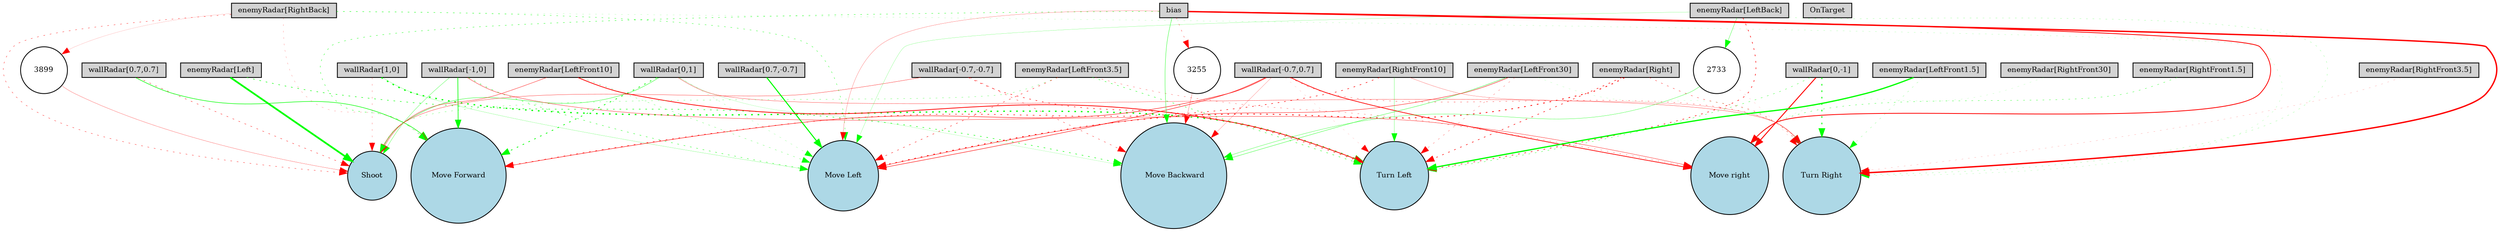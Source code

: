 digraph {
	node [fontsize=9 height=0.2 shape=circle width=0.2]
	"wallRadar[1,0]" [fillcolor=lightgray shape=box style=filled]
	"wallRadar[0,1]" [fillcolor=lightgray shape=box style=filled]
	"wallRadar[-1,0]" [fillcolor=lightgray shape=box style=filled]
	"wallRadar[0,-1]" [fillcolor=lightgray shape=box style=filled]
	"wallRadar[0.7,0.7]" [fillcolor=lightgray shape=box style=filled]
	"wallRadar[-0.7,0.7]" [fillcolor=lightgray shape=box style=filled]
	"wallRadar[-0.7,-0.7]" [fillcolor=lightgray shape=box style=filled]
	"wallRadar[0.7,-0.7]" [fillcolor=lightgray shape=box style=filled]
	"enemyRadar[RightBack]" [fillcolor=lightgray shape=box style=filled]
	"enemyRadar[LeftBack]" [fillcolor=lightgray shape=box style=filled]
	"enemyRadar[Right]" [fillcolor=lightgray shape=box style=filled]
	"enemyRadar[Left]" [fillcolor=lightgray shape=box style=filled]
	"enemyRadar[RightFront30]" [fillcolor=lightgray shape=box style=filled]
	"enemyRadar[LeftFront30]" [fillcolor=lightgray shape=box style=filled]
	"enemyRadar[RightFront10]" [fillcolor=lightgray shape=box style=filled]
	"enemyRadar[LeftFront10]" [fillcolor=lightgray shape=box style=filled]
	"enemyRadar[RightFront3.5]" [fillcolor=lightgray shape=box style=filled]
	"enemyRadar[LeftFront3.5]" [fillcolor=lightgray shape=box style=filled]
	"enemyRadar[RightFront1.5]" [fillcolor=lightgray shape=box style=filled]
	"enemyRadar[LeftFront1.5]" [fillcolor=lightgray shape=box style=filled]
	OnTarget [fillcolor=lightgray shape=box style=filled]
	bias [fillcolor=lightgray shape=box style=filled]
	Shoot [fillcolor=lightblue style=filled]
	"Move Forward" [fillcolor=lightblue style=filled]
	" Move Backward" [fillcolor=lightblue style=filled]
	"Move Left" [fillcolor=lightblue style=filled]
	"Move right" [fillcolor=lightblue style=filled]
	"Turn Left" [fillcolor=lightblue style=filled]
	"Turn Right" [fillcolor=lightblue style=filled]
	2733 [fillcolor=white style=filled]
	3255 [fillcolor=white style=filled]
	3899 [fillcolor=white style=filled]
	"enemyRadar[Right]" -> "Turn Right" [color=red penwidth=0.4013126986760309 style=dotted]
	"enemyRadar[LeftFront30]" -> "Turn Right" [color=green penwidth=0.11088672752596601 style=dotted]
	"wallRadar[-1,0]" -> "Move right" [color=red penwidth=0.38184669082373623 style=solid]
	"wallRadar[-0.7,0.7]" -> "Turn Left" [color=red penwidth=0.1028112738816562 style=dotted]
	"wallRadar[0,-1]" -> "Turn Left" [color=green penwidth=0.3651950867391057 style=dotted]
	bias -> "Turn Right" [color=red penwidth=1.6897357693453317 style=solid]
	"wallRadar[-0.7,-0.7]" -> "Turn Left" [color=red penwidth=0.6169120320564466 style=dotted]
	bias -> "Move Left" [color=red penwidth=0.20827357968237148 style=solid]
	"enemyRadar[LeftFront30]" -> "Turn Left" [color=red penwidth=0.2624854279089004 style=dotted]
	"enemyRadar[LeftFront1.5]" -> "Turn Right" [color=green penwidth=0.1854959982288478 style=dotted]
	"wallRadar[0.7,0.7]" -> Shoot [color=red penwidth=0.43987215269291957 style=dotted]
	"wallRadar[0,1]" -> " Move Backward" [color=green penwidth=0.126316626012823 style=solid]
	"wallRadar[0,1]" -> "Move Forward" [color=green penwidth=0.8925638211817409 style=dotted]
	"wallRadar[1,0]" -> "Turn Left" [color=green penwidth=1.5478138236794137 style=dotted]
	"wallRadar[1,0]" -> Shoot [color=red penwidth=0.22345150320319 style=dotted]
	bias -> " Move Backward" [color=green penwidth=0.3817307805042366 style=solid]
	"enemyRadar[LeftFront10]" -> "Move Left" [color=green penwidth=0.26211948542153707 style=dotted]
	"wallRadar[-1,0]" -> "Move Forward" [color=green penwidth=0.7739332151212499 style=solid]
	"enemyRadar[LeftFront10]" -> Shoot [color=red penwidth=0.3857881626568129 style=solid]
	"wallRadar[0,1]" -> "Move Left" [color=green penwidth=0.16257868201526476 style=dotted]
	bias -> "Move right" [color=red penwidth=0.9590618087628646 style=solid]
	"enemyRadar[LeftBack]" -> "Turn Left" [color=red penwidth=0.6901547573481874 style=dotted]
	"enemyRadar[RightFront30]" -> "Move right" [color=green penwidth=0.10690213531307102 style=dotted]
	"enemyRadar[RightFront1.5]" -> "Move right" [color=green penwidth=0.36555400853588815 style=dotted]
	"enemyRadar[LeftFront1.5]" -> "Turn Left" [color=green penwidth=1.5295242699376392 style=solid]
	"enemyRadar[LeftFront30]" -> " Move Backward" [color=green penwidth=0.3553880509915178 style=solid]
	"enemyRadar[RightFront3.5]" -> "Turn Right" [color=red penwidth=0.13949918919221418 style=dotted]
	"enemyRadar[LeftBack]" -> "Turn Right" [color=green penwidth=0.1746123870426198 style=dotted]
	"enemyRadar[LeftFront3.5]" -> Shoot [color=green penwidth=0.273141969162236 style=dotted]
	"wallRadar[-0.7,0.7]" -> " Move Backward" [color=red penwidth=0.17982631140590888 style=solid]
	"enemyRadar[RightBack]" -> "Move Left" [color=green penwidth=0.3889822964295382 style=dotted]
	"wallRadar[-1,0]" -> Shoot [color=green penwidth=0.2845401834206379 style=solid]
	"wallRadar[1,0]" -> "Move Left" [color=green penwidth=0.17976961249362536 style=solid]
	"enemyRadar[LeftFront3.5]" -> "Turn Left" [color=green penwidth=0.4739441539655682 style=dotted]
	"enemyRadar[Left]" -> Shoot [color=green penwidth=2.1282891953437684 style=solid]
	"enemyRadar[RightFront10]" -> "Move Forward" [color=red penwidth=0.663358735071155 style=dotted]
	"enemyRadar[LeftFront30]" -> "Move Left" [color=red penwidth=0.4593021038823507 style=solid]
	"wallRadar[-0.7,-0.7]" -> " Move Backward" [color=red penwidth=0.39600562437800013 style=dotted]
	"enemyRadar[LeftFront10]" -> "Turn Left" [color=red penwidth=0.8912471784449936 style=solid]
	"wallRadar[0.7,-0.7]" -> "Move Left" [color=green penwidth=1.2785956166909 style=solid]
	"enemyRadar[LeftFront3.5]" -> "Move right" [color=red penwidth=0.27685355775961074 style=dotted]
	"wallRadar[-0.7,0.7]" -> "Turn Right" [color=red penwidth=0.3247462671668687 style=dotted]
	"enemyRadar[Right]" -> "Move Left" [color=red penwidth=0.9795175991047351 style=dotted]
	"wallRadar[0,1]" -> Shoot [color=green penwidth=0.39035872139017347 style=solid]
	"wallRadar[-0.7,-0.7]" -> Shoot [color=red penwidth=0.3302290219856012 style=solid]
	"wallRadar[-0.7,0.7]" -> "Move Forward" [color=red penwidth=0.5316215454205069 style=solid]
	"wallRadar[0.7,0.7]" -> "Move Forward" [color=green penwidth=0.647574789930566 style=solid]
	"wallRadar[0,-1]" -> "Turn Right" [color=green penwidth=1.066232226954675 style=dotted]
	"enemyRadar[LeftFront3.5]" -> "Move Left" [color=red penwidth=0.4940878139609459 style=dotted]
	bias -> "Move Forward" [color=green penwidth=0.42282682125253257 style=dotted]
	"wallRadar[-0.7,0.7]" -> "Move Left" [color=red penwidth=0.5382093250493765 style=solid]
	"enemyRadar[RightBack]" -> "Turn Right" [color=green penwidth=0.12724670190892248 style=dotted]
	"enemyRadar[RightBack]" -> "Move Forward" [color=red penwidth=0.1811283192051476 style=dotted]
	"enemyRadar[RightFront10]" -> "Turn Left" [color=green penwidth=0.24812778217354994 style=solid]
	"enemyRadar[Left]" -> " Move Backward" [color=green penwidth=0.6189077845602947 style=dotted]
	"wallRadar[-0.7,0.7]" -> "Move right" [color=red penwidth=0.8437553703785322 style=solid]
	"enemyRadar[LeftBack]" -> "Move Left" [color=green penwidth=0.1731851320710171 style=solid]
	"enemyRadar[Right]" -> "Turn Left" [color=red penwidth=0.6784648722949506 style=dotted]
	"wallRadar[-1,0]" -> "Move Left" [color=green penwidth=0.45467467694791985 style=dotted]
	"enemyRadar[LeftBack]" -> 2733 [color=green penwidth=0.3238329463219336 style=solid]
	2733 -> "Turn Right" [color=red penwidth=0.10574554360630689 style=dotted]
	"enemyRadar[RightFront10]" -> "Turn Right" [color=red penwidth=0.21362286924640164 style=solid]
	bias -> 3255 [color=red penwidth=0.32282331413473175 style=dotted]
	3255 -> " Move Backward" [color=red penwidth=0.24145319617697514 style=solid]
	"wallRadar[0,-1]" -> "Move right" [color=red penwidth=1.1267309381861073 style=solid]
	2733 -> " Move Backward" [color=green penwidth=0.30301575076107745 style=solid]
	"wallRadar[0,1]" -> "Turn Right" [color=red penwidth=0.30559899683373876 style=solid]
	"enemyRadar[RightBack]" -> Shoot [color=red penwidth=0.38988945198856384 style=dotted]
	"enemyRadar[RightBack]" -> 3899 [color=red penwidth=0.10568351939294707 style=solid]
	3899 -> Shoot [color=red penwidth=0.22864145612836315 style=solid]
}
